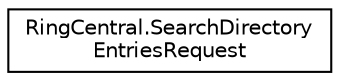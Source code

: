 digraph "Graphical Class Hierarchy"
{
 // LATEX_PDF_SIZE
  edge [fontname="Helvetica",fontsize="10",labelfontname="Helvetica",labelfontsize="10"];
  node [fontname="Helvetica",fontsize="10",shape=record];
  rankdir="LR";
  Node0 [label="RingCentral.SearchDirectory\lEntriesRequest",height=0.2,width=0.4,color="black", fillcolor="white", style="filled",URL="$classRingCentral_1_1SearchDirectoryEntriesRequest.html",tooltip=" "];
}
